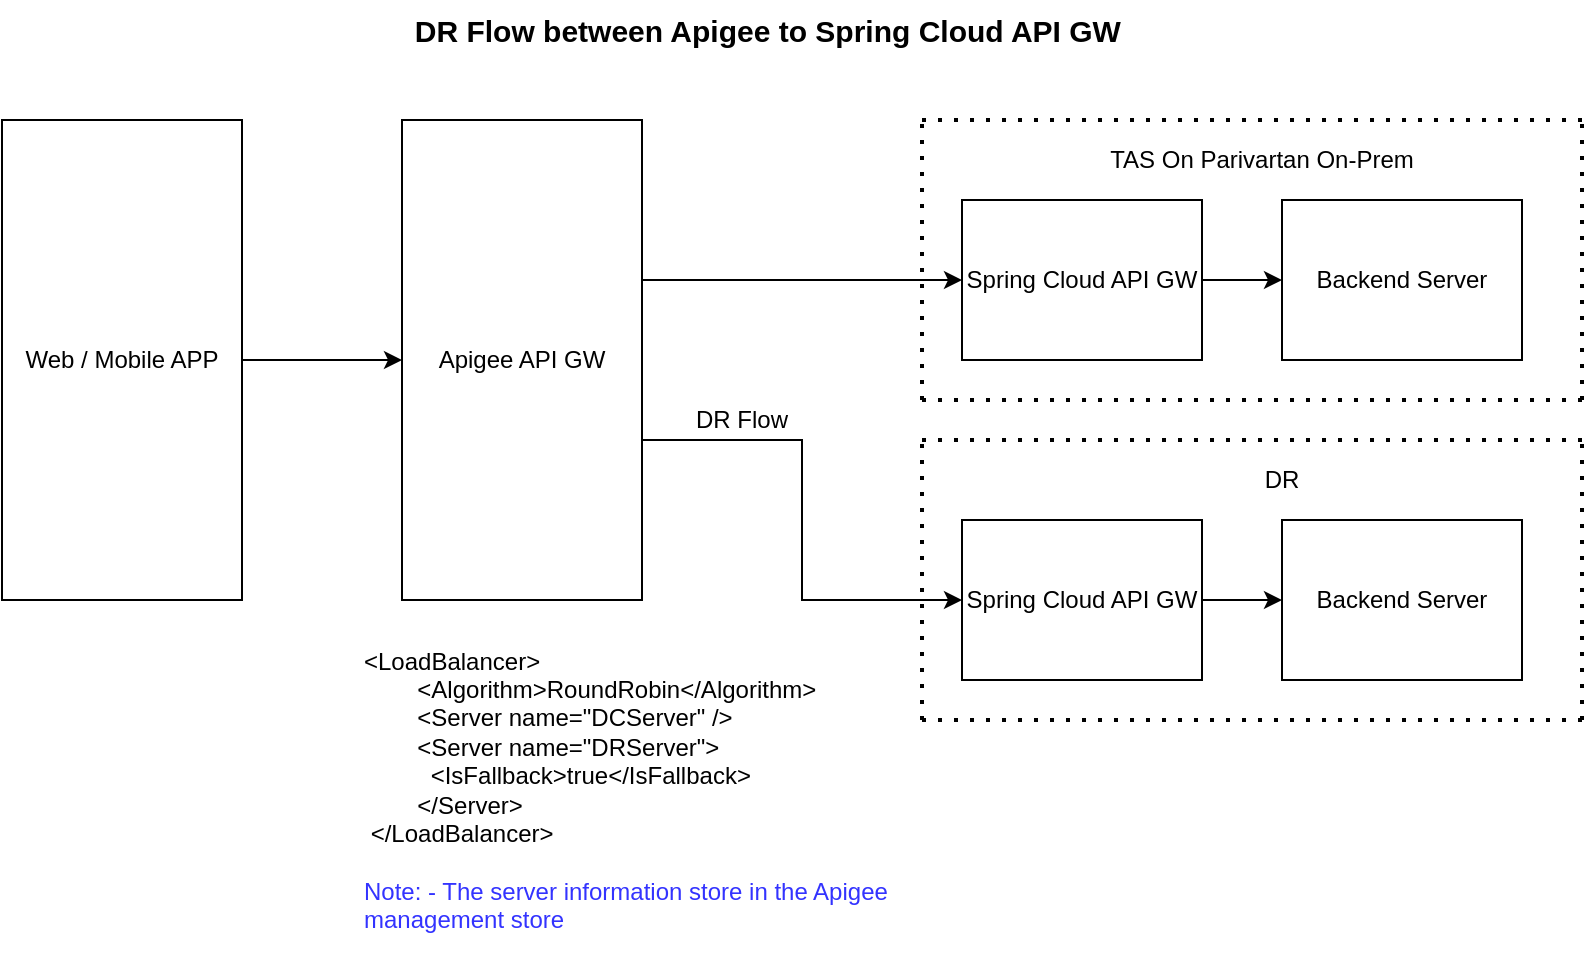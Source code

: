 <mxfile version="13.6.3" type="device"><diagram id="MxGpijRLDDH2jHP2SaC1" name="Page-1"><mxGraphModel dx="1422" dy="762" grid="1" gridSize="10" guides="1" tooltips="1" connect="1" arrows="1" fold="1" page="1" pageScale="1" pageWidth="850" pageHeight="1100" math="0" shadow="0"><root><mxCell id="0"/><mxCell id="1" parent="0"/><mxCell id="lsJ9JP17jWaVu6A15URy-21" style="edgeStyle=orthogonalEdgeStyle;rounded=0;orthogonalLoop=1;jettySize=auto;html=1;entryX=0;entryY=0.5;entryDx=0;entryDy=0;" parent="1" source="lsJ9JP17jWaVu6A15URy-1" target="lsJ9JP17jWaVu6A15URy-2" edge="1"><mxGeometry relative="1" as="geometry"/></mxCell><mxCell id="lsJ9JP17jWaVu6A15URy-1" value="Web / Mobile APP" style="rounded=0;whiteSpace=wrap;html=1;" parent="1" vertex="1"><mxGeometry x="40" y="120" width="120" height="240" as="geometry"/></mxCell><mxCell id="lsJ9JP17jWaVu6A15URy-19" style="edgeStyle=orthogonalEdgeStyle;rounded=0;orthogonalLoop=1;jettySize=auto;html=1;entryX=0;entryY=0.5;entryDx=0;entryDy=0;exitX=1;exitY=0.5;exitDx=0;exitDy=0;" parent="1" source="lsJ9JP17jWaVu6A15URy-25" target="lsJ9JP17jWaVu6A15URy-3" edge="1"><mxGeometry relative="1" as="geometry"><Array as="points"><mxPoint x="360" y="200"/></Array></mxGeometry></mxCell><mxCell id="lsJ9JP17jWaVu6A15URy-20" style="edgeStyle=orthogonalEdgeStyle;rounded=0;orthogonalLoop=1;jettySize=auto;html=1;entryX=0;entryY=0.5;entryDx=0;entryDy=0;" parent="1" source="lsJ9JP17jWaVu6A15URy-2" target="lsJ9JP17jWaVu6A15URy-11" edge="1"><mxGeometry relative="1" as="geometry"><Array as="points"><mxPoint x="440" y="280"/><mxPoint x="440" y="360"/></Array></mxGeometry></mxCell><mxCell id="lsJ9JP17jWaVu6A15URy-2" value="Apigee API GW" style="rounded=0;whiteSpace=wrap;html=1;" parent="1" vertex="1"><mxGeometry x="240" y="120" width="120" height="240" as="geometry"/></mxCell><mxCell id="lsJ9JP17jWaVu6A15URy-8" style="edgeStyle=orthogonalEdgeStyle;rounded=0;orthogonalLoop=1;jettySize=auto;html=1;exitX=1;exitY=0.5;exitDx=0;exitDy=0;entryX=0;entryY=0.5;entryDx=0;entryDy=0;" parent="1" source="lsJ9JP17jWaVu6A15URy-3" target="lsJ9JP17jWaVu6A15URy-4" edge="1"><mxGeometry relative="1" as="geometry"/></mxCell><mxCell id="lsJ9JP17jWaVu6A15URy-3" value="Spring Cloud API GW" style="rounded=0;whiteSpace=wrap;html=1;" parent="1" vertex="1"><mxGeometry x="520" y="160" width="120" height="80" as="geometry"/></mxCell><mxCell id="lsJ9JP17jWaVu6A15URy-4" value="Backend Server" style="rounded=0;whiteSpace=wrap;html=1;" parent="1" vertex="1"><mxGeometry x="680" y="160" width="120" height="80" as="geometry"/></mxCell><mxCell id="lsJ9JP17jWaVu6A15URy-5" value="" style="endArrow=none;dashed=1;html=1;dashPattern=1 3;strokeWidth=2;" parent="1" edge="1"><mxGeometry width="50" height="50" relative="1" as="geometry"><mxPoint x="500" y="260" as="sourcePoint"/><mxPoint x="500" y="120" as="targetPoint"/></mxGeometry></mxCell><mxCell id="lsJ9JP17jWaVu6A15URy-6" value="" style="endArrow=none;dashed=1;html=1;dashPattern=1 3;strokeWidth=2;" parent="1" edge="1"><mxGeometry width="50" height="50" relative="1" as="geometry"><mxPoint x="830" y="260" as="sourcePoint"/><mxPoint x="830" y="120" as="targetPoint"/></mxGeometry></mxCell><mxCell id="lsJ9JP17jWaVu6A15URy-7" value="" style="endArrow=none;dashed=1;html=1;dashPattern=1 3;strokeWidth=2;" parent="1" edge="1"><mxGeometry width="50" height="50" relative="1" as="geometry"><mxPoint x="830" y="260" as="sourcePoint"/><mxPoint x="500" y="260" as="targetPoint"/></mxGeometry></mxCell><mxCell id="lsJ9JP17jWaVu6A15URy-9" value="" style="endArrow=none;dashed=1;html=1;dashPattern=1 3;strokeWidth=2;" parent="1" edge="1"><mxGeometry width="50" height="50" relative="1" as="geometry"><mxPoint x="830" y="120" as="sourcePoint"/><mxPoint x="500" y="120" as="targetPoint"/></mxGeometry></mxCell><mxCell id="lsJ9JP17jWaVu6A15URy-10" value="TAS On Parivartan On-Prem" style="text;html=1;strokeColor=none;fillColor=none;align=center;verticalAlign=middle;whiteSpace=wrap;rounded=0;" parent="1" vertex="1"><mxGeometry x="560" y="130" width="220" height="20" as="geometry"/></mxCell><mxCell id="lsJ9JP17jWaVu6A15URy-17" style="edgeStyle=orthogonalEdgeStyle;rounded=0;orthogonalLoop=1;jettySize=auto;html=1;entryX=0;entryY=0.5;entryDx=0;entryDy=0;" parent="1" source="lsJ9JP17jWaVu6A15URy-11" target="lsJ9JP17jWaVu6A15URy-12" edge="1"><mxGeometry relative="1" as="geometry"/></mxCell><mxCell id="lsJ9JP17jWaVu6A15URy-11" value="Spring Cloud API GW" style="rounded=0;whiteSpace=wrap;html=1;" parent="1" vertex="1"><mxGeometry x="520" y="320" width="120" height="80" as="geometry"/></mxCell><mxCell id="lsJ9JP17jWaVu6A15URy-12" value="Backend Server" style="rounded=0;whiteSpace=wrap;html=1;" parent="1" vertex="1"><mxGeometry x="680" y="320" width="120" height="80" as="geometry"/></mxCell><mxCell id="lsJ9JP17jWaVu6A15URy-13" value="" style="endArrow=none;dashed=1;html=1;dashPattern=1 3;strokeWidth=2;" parent="1" edge="1"><mxGeometry width="50" height="50" relative="1" as="geometry"><mxPoint x="830" y="280" as="sourcePoint"/><mxPoint x="500" y="280" as="targetPoint"/></mxGeometry></mxCell><mxCell id="lsJ9JP17jWaVu6A15URy-14" value="" style="endArrow=none;dashed=1;html=1;dashPattern=1 3;strokeWidth=2;" parent="1" edge="1"><mxGeometry width="50" height="50" relative="1" as="geometry"><mxPoint x="830" y="420" as="sourcePoint"/><mxPoint x="500" y="420" as="targetPoint"/></mxGeometry></mxCell><mxCell id="lsJ9JP17jWaVu6A15URy-15" value="" style="endArrow=none;dashed=1;html=1;dashPattern=1 3;strokeWidth=2;" parent="1" edge="1"><mxGeometry width="50" height="50" relative="1" as="geometry"><mxPoint x="500" y="420" as="sourcePoint"/><mxPoint x="500" y="280" as="targetPoint"/></mxGeometry></mxCell><mxCell id="lsJ9JP17jWaVu6A15URy-16" value="" style="endArrow=none;dashed=1;html=1;dashPattern=1 3;strokeWidth=2;" parent="1" edge="1"><mxGeometry width="50" height="50" relative="1" as="geometry"><mxPoint x="830" y="420" as="sourcePoint"/><mxPoint x="830" y="280" as="targetPoint"/></mxGeometry></mxCell><mxCell id="lsJ9JP17jWaVu6A15URy-18" value="DR" style="text;html=1;strokeColor=none;fillColor=none;align=center;verticalAlign=middle;whiteSpace=wrap;rounded=0;" parent="1" vertex="1"><mxGeometry x="570" y="290" width="220" height="20" as="geometry"/></mxCell><mxCell id="lsJ9JP17jWaVu6A15URy-22" value="&lt;pre class=&quot;&quot; translate=&quot;no&quot; dir=&quot;ltr&quot;&gt;&lt;div style=&quot;text-align: left&quot;&gt;&lt;span style=&quot;font-family: &amp;#34;helvetica&amp;#34; ; white-space: normal&quot;&gt;&amp;lt;LoadBalancer&amp;gt;&lt;/span&gt;&lt;/div&gt;&lt;span class=&quot;pln&quot;&gt;&lt;div style=&quot;text-align: left&quot;&gt;&lt;span class=&quot;pln&quot; style=&quot;font-family: &amp;#34;helvetica&amp;#34; ; white-space: normal&quot;&gt;&amp;nbsp; &amp;nbsp; &amp;nbsp; &amp;nbsp;&amp;nbsp;&lt;/span&gt;&lt;span class=&quot;tag&quot; style=&quot;font-family: &amp;#34;helvetica&amp;#34; ; white-space: normal&quot;&gt;&amp;lt;Algorithm&amp;gt;&lt;/span&gt;&lt;span class=&quot;pln&quot; style=&quot;font-family: &amp;#34;helvetica&amp;#34; ; white-space: normal&quot;&gt;RoundRobin&lt;/span&gt;&lt;span class=&quot;tag&quot; style=&quot;font-family: &amp;#34;helvetica&amp;#34; ; white-space: normal&quot;&gt;&amp;lt;/Algorithm&amp;gt;&lt;/span&gt;&lt;/div&gt;&lt;/span&gt;&lt;span class=&quot;pln&quot;&gt;&lt;div style=&quot;text-align: left&quot;&gt;&lt;span class=&quot;pln&quot; style=&quot;font-family: &amp;#34;helvetica&amp;#34; ; white-space: normal&quot;&gt;&amp;nbsp; &amp;nbsp; &amp;nbsp; &amp;nbsp;&amp;nbsp;&lt;/span&gt;&lt;span class=&quot;tag&quot; style=&quot;font-family: &amp;#34;helvetica&amp;#34; ; white-space: normal&quot;&gt;&amp;lt;Server&lt;/span&gt;&lt;span class=&quot;pln&quot; style=&quot;font-family: &amp;#34;helvetica&amp;#34; ; white-space: normal&quot;&gt; &lt;/span&gt;&lt;span class=&quot;atn&quot; style=&quot;font-family: &amp;#34;helvetica&amp;#34; ; white-space: normal&quot;&gt;name&lt;/span&gt;&lt;span class=&quot;pun&quot; style=&quot;font-family: &amp;#34;helvetica&amp;#34; ; white-space: normal&quot;&gt;=&lt;/span&gt;&lt;span class=&quot;atv&quot; style=&quot;font-family: &amp;#34;helvetica&amp;#34; ; white-space: normal&quot;&gt;&quot;DCServer&quot;&lt;/span&gt;&lt;span class=&quot;pln&quot; style=&quot;font-family: &amp;#34;helvetica&amp;#34; ; white-space: normal&quot;&gt; &lt;/span&gt;&lt;span class=&quot;tag&quot; style=&quot;font-family: &amp;#34;helvetica&amp;#34; ; white-space: normal&quot;&gt;/&amp;gt;&lt;/span&gt;&lt;/div&gt;&lt;/span&gt;&lt;span class=&quot;pln&quot;&gt;&lt;div style=&quot;text-align: left&quot;&gt;&lt;span class=&quot;pln&quot; style=&quot;font-family: &amp;#34;helvetica&amp;#34; ; white-space: normal&quot;&gt;&amp;nbsp; &amp;nbsp; &amp;nbsp; &amp;nbsp;&amp;nbsp;&lt;/span&gt;&lt;span class=&quot;tag&quot; style=&quot;font-family: &amp;#34;helvetica&amp;#34; ; white-space: normal&quot;&gt;&amp;lt;Server&lt;/span&gt;&lt;span class=&quot;pln&quot; style=&quot;font-family: &amp;#34;helvetica&amp;#34; ; white-space: normal&quot;&gt; &lt;/span&gt;&lt;span class=&quot;atn&quot; style=&quot;font-family: &amp;#34;helvetica&amp;#34; ; white-space: normal&quot;&gt;name&lt;/span&gt;&lt;span class=&quot;pun&quot; style=&quot;font-family: &amp;#34;helvetica&amp;#34; ; white-space: normal&quot;&gt;=&lt;/span&gt;&lt;span class=&quot;atv&quot; style=&quot;font-family: &amp;#34;helvetica&amp;#34; ; white-space: normal&quot;&gt;&quot;DRServer&quot;&lt;/span&gt;&lt;span class=&quot;tag&quot; style=&quot;font-family: &amp;#34;helvetica&amp;#34; ; white-space: normal&quot;&gt;&amp;gt;&lt;/span&gt;&lt;/div&gt;&lt;/span&gt;&lt;span class=&quot;pln&quot;&gt;&lt;div style=&quot;text-align: left&quot;&gt;&lt;span class=&quot;pln&quot; style=&quot;font-family: &amp;#34;helvetica&amp;#34; ; white-space: normal&quot;&gt;&amp;nbsp; &amp;nbsp; &amp;nbsp; &amp;nbsp; &amp;nbsp;&amp;nbsp;&lt;/span&gt;&lt;span class=&quot;tag&quot; style=&quot;font-family: &amp;#34;helvetica&amp;#34; ; white-space: normal&quot;&gt;&amp;lt;IsFallback&amp;gt;&lt;/span&gt;&lt;span class=&quot;pln&quot; style=&quot;font-family: &amp;#34;helvetica&amp;#34; ; white-space: normal&quot;&gt;true&lt;/span&gt;&lt;span class=&quot;tag&quot; style=&quot;font-family: &amp;#34;helvetica&amp;#34; ; white-space: normal&quot;&gt;&amp;lt;/IsFallback&amp;gt;&lt;/span&gt;&lt;/div&gt;&lt;/span&gt;&lt;span class=&quot;pln&quot;&gt;&lt;div style=&quot;text-align: left&quot;&gt;&lt;span class=&quot;pln&quot; style=&quot;font-family: &amp;#34;helvetica&amp;#34; ; white-space: normal&quot;&gt;&amp;nbsp; &amp;nbsp; &amp;nbsp; &amp;nbsp;&amp;nbsp;&lt;/span&gt;&lt;span class=&quot;tag&quot; style=&quot;font-family: &amp;#34;helvetica&amp;#34; ; white-space: normal&quot;&gt;&amp;lt;/Server&amp;gt;&lt;/span&gt;&lt;/div&gt;&lt;/span&gt;&lt;span class=&quot;pln&quot;&gt;&lt;div style=&quot;text-align: left&quot;&gt;&lt;span class=&quot;pln&quot; style=&quot;font-family: &amp;#34;helvetica&amp;#34; ; white-space: normal&quot;&gt;&amp;nbsp;&lt;/span&gt;&lt;span class=&quot;tag&quot; style=&quot;font-family: &amp;#34;helvetica&amp;#34; ; white-space: normal&quot;&gt;&amp;lt;/LoadBalancer&amp;gt;&lt;/span&gt;&lt;/div&gt;&lt;div style=&quot;text-align: left&quot;&gt;&lt;span class=&quot;tag&quot; style=&quot;font-family: &amp;#34;helvetica&amp;#34; ; white-space: normal&quot;&gt;&lt;br&gt;&lt;/span&gt;&lt;/div&gt;&lt;div style=&quot;text-align: left&quot;&gt;&lt;span class=&quot;tag&quot; style=&quot;font-family: &amp;#34;helvetica&amp;#34; ; white-space: normal&quot;&gt;&lt;font color=&quot;#3333ff&quot;&gt;Note: - The server information store in the Apigee management store&lt;/font&gt;&lt;/span&gt;&lt;/div&gt;&lt;/span&gt;&lt;/pre&gt;" style="text;html=1;strokeColor=none;fillColor=none;align=center;verticalAlign=middle;whiteSpace=wrap;rounded=0;" parent="1" vertex="1"><mxGeometry x="220" y="370" width="280" height="170" as="geometry"/></mxCell><mxCell id="lsJ9JP17jWaVu6A15URy-23" value="DR Flow" style="text;html=1;strokeColor=none;fillColor=none;align=center;verticalAlign=middle;whiteSpace=wrap;rounded=0;" parent="1" vertex="1"><mxGeometry x="370" y="260" width="80" height="20" as="geometry"/></mxCell><mxCell id="lsJ9JP17jWaVu6A15URy-24" value="&lt;font style=&quot;font-size: 15px&quot;&gt;&lt;b&gt;DR Flow between Apigee to Spring Cloud API GW&amp;nbsp;&lt;/b&gt;&lt;/font&gt;" style="text;html=1;strokeColor=none;fillColor=none;align=center;verticalAlign=middle;whiteSpace=wrap;rounded=0;" parent="1" vertex="1"><mxGeometry x="240" y="60" width="370" height="30" as="geometry"/></mxCell><mxCell id="lsJ9JP17jWaVu6A15URy-25" value="" style="shape=image;html=1;verticalAlign=top;verticalLabelPosition=bottom;labelBackgroundColor=#ffffff;imageAspect=0;aspect=fixed;image=https://cdn4.iconfinder.com/data/icons/icocentre-free-icons/114/f-cross_256-128.png" parent="1" vertex="1"><mxGeometry x="405" y="180" width="40" height="40" as="geometry"/></mxCell></root></mxGraphModel></diagram></mxfile>